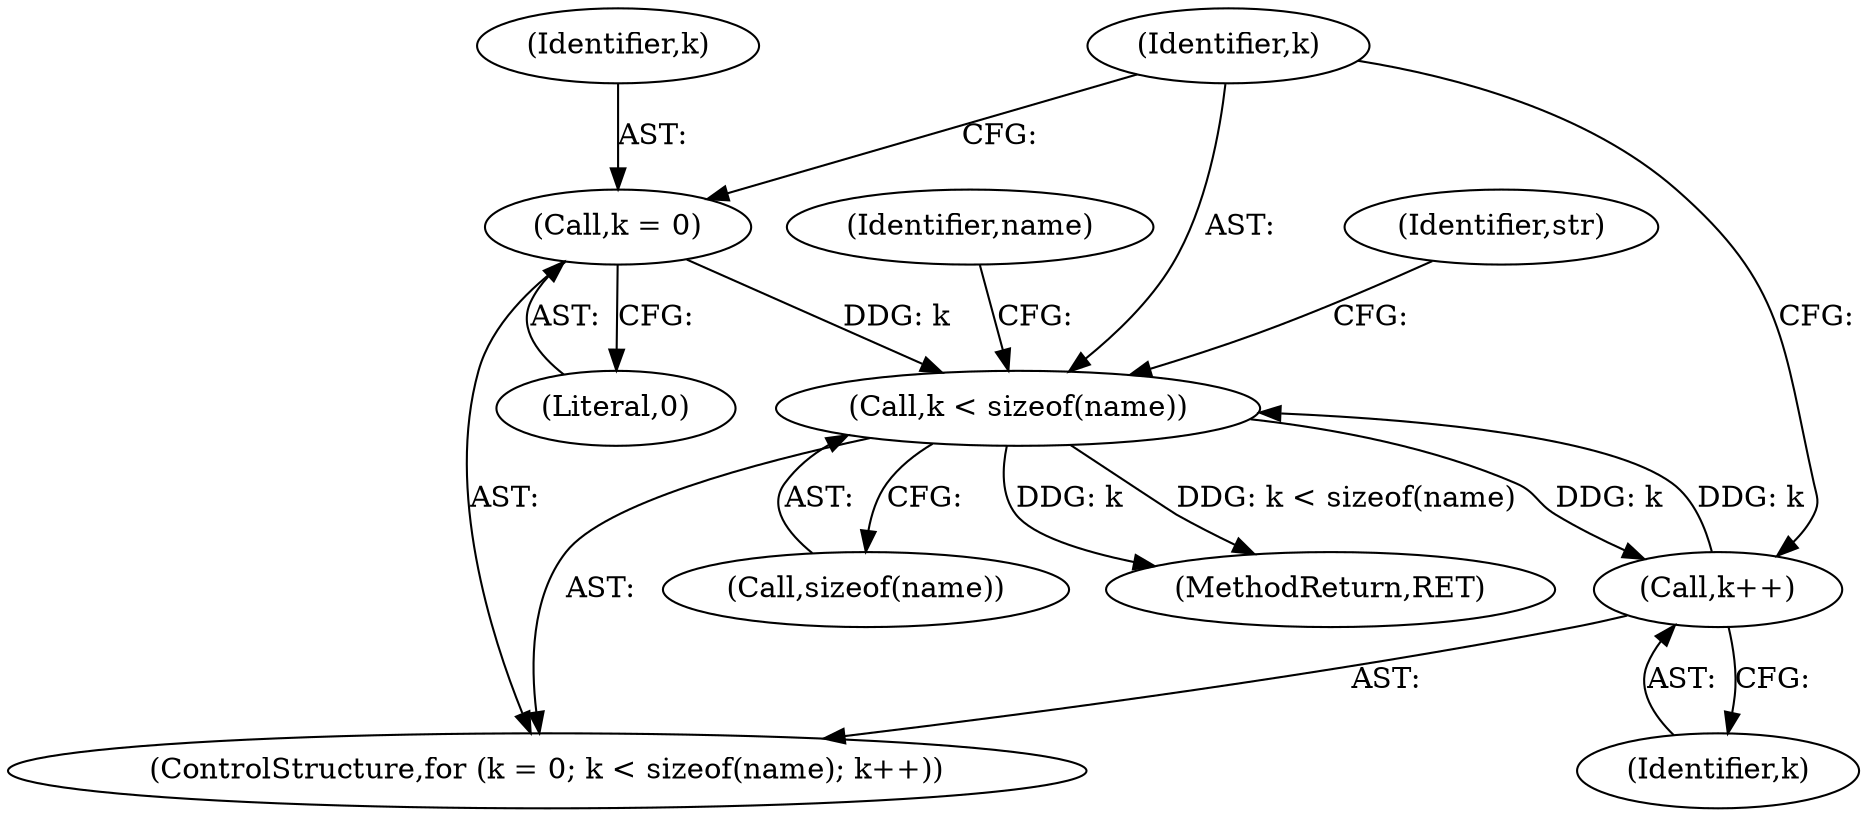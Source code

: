 digraph "0_file_6d209c1c489457397a5763bca4b28e43aac90391_2@API" {
"1000396" [label="(Call,k < sizeof(name))"];
"1000393" [label="(Call,k = 0)"];
"1000400" [label="(Call,k++)"];
"1000396" [label="(Call,k < sizeof(name))"];
"1000393" [label="(Call,k = 0)"];
"1000395" [label="(Literal,0)"];
"1000400" [label="(Call,k++)"];
"1000401" [label="(Identifier,k)"];
"1000398" [label="(Call,sizeof(name))"];
"1000404" [label="(Identifier,name)"];
"1000546" [label="(MethodReturn,RET)"];
"1000397" [label="(Identifier,k)"];
"1000392" [label="(ControlStructure,for (k = 0; k < sizeof(name); k++))"];
"1000415" [label="(Identifier,str)"];
"1000394" [label="(Identifier,k)"];
"1000396" [label="(Call,k < sizeof(name))"];
"1000396" -> "1000392"  [label="AST: "];
"1000396" -> "1000398"  [label="CFG: "];
"1000397" -> "1000396"  [label="AST: "];
"1000398" -> "1000396"  [label="AST: "];
"1000404" -> "1000396"  [label="CFG: "];
"1000415" -> "1000396"  [label="CFG: "];
"1000396" -> "1000546"  [label="DDG: k < sizeof(name)"];
"1000396" -> "1000546"  [label="DDG: k"];
"1000393" -> "1000396"  [label="DDG: k"];
"1000400" -> "1000396"  [label="DDG: k"];
"1000396" -> "1000400"  [label="DDG: k"];
"1000393" -> "1000392"  [label="AST: "];
"1000393" -> "1000395"  [label="CFG: "];
"1000394" -> "1000393"  [label="AST: "];
"1000395" -> "1000393"  [label="AST: "];
"1000397" -> "1000393"  [label="CFG: "];
"1000400" -> "1000392"  [label="AST: "];
"1000400" -> "1000401"  [label="CFG: "];
"1000401" -> "1000400"  [label="AST: "];
"1000397" -> "1000400"  [label="CFG: "];
}
